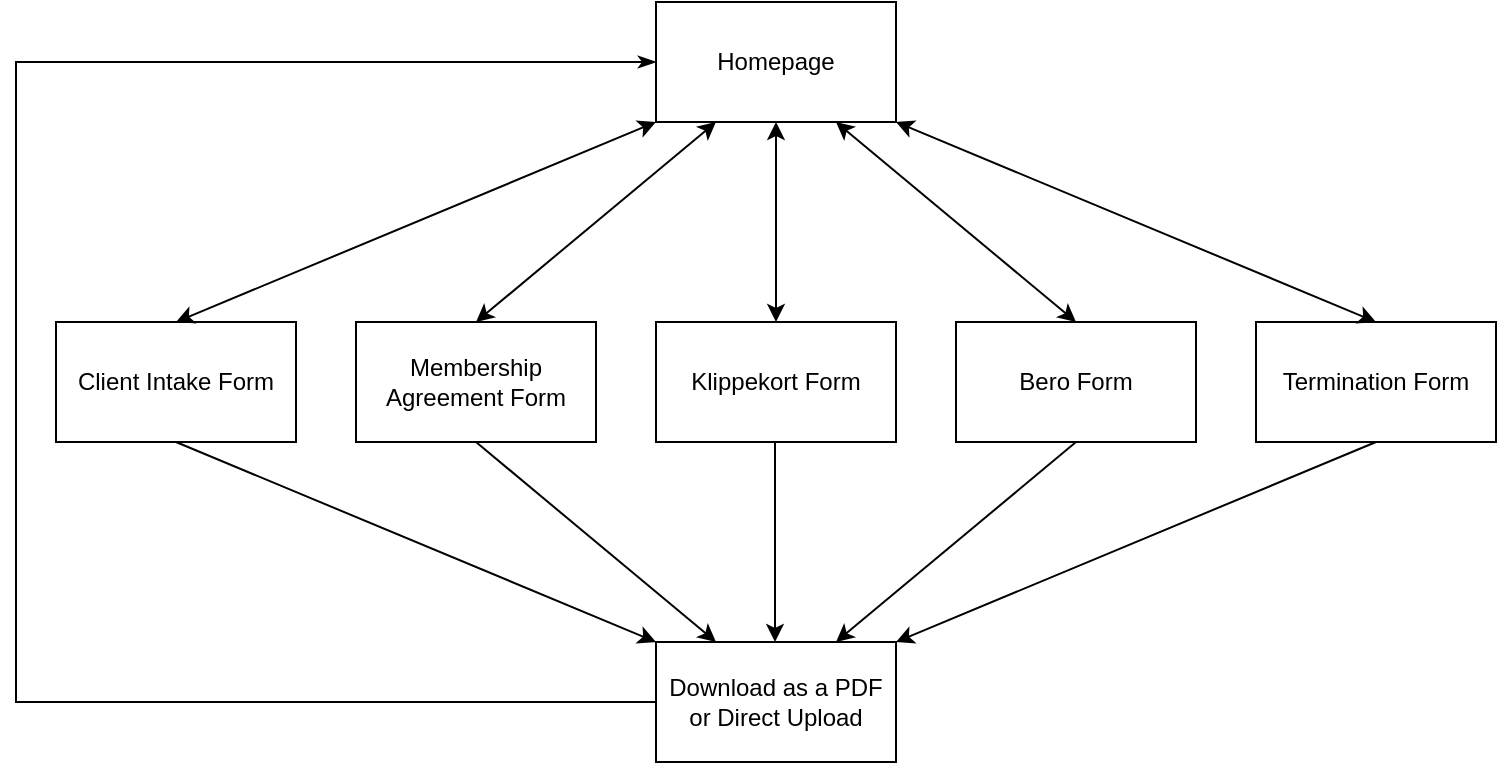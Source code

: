 <mxfile version="17.4.4" type="github" pages="6"><diagram id="uSFu0JJ4ZY2TCmxYjQ8j" name="Page-1"><mxGraphModel dx="1426" dy="825" grid="1" gridSize="10" guides="1" tooltips="1" connect="1" arrows="1" fold="1" page="1" pageScale="1" pageWidth="827" pageHeight="1169" math="0" shadow="0"><root><mxCell id="0"/><mxCell id="1" parent="0"/><mxCell id="lxhwx71XSmZ_rF9EVrr3-1" value="Homepage" style="rounded=0;whiteSpace=wrap;html=1;" parent="1" vertex="1"><mxGeometry x="370" y="70" width="120" height="60" as="geometry"/></mxCell><mxCell id="lxhwx71XSmZ_rF9EVrr3-2" value="Client Intake Form" style="rounded=0;whiteSpace=wrap;html=1;" parent="1" vertex="1"><mxGeometry x="70" y="230" width="120" height="60" as="geometry"/></mxCell><mxCell id="lxhwx71XSmZ_rF9EVrr3-3" value="Membership Agreement Form" style="rounded=0;whiteSpace=wrap;html=1;" parent="1" vertex="1"><mxGeometry x="220" y="230" width="120" height="60" as="geometry"/></mxCell><mxCell id="lxhwx71XSmZ_rF9EVrr3-4" value="&lt;span&gt;Klippekort Form&lt;/span&gt;" style="rounded=0;whiteSpace=wrap;html=1;" parent="1" vertex="1"><mxGeometry x="370" y="230" width="120" height="60" as="geometry"/></mxCell><mxCell id="lxhwx71XSmZ_rF9EVrr3-5" value="Bero Form" style="rounded=0;whiteSpace=wrap;html=1;" parent="1" vertex="1"><mxGeometry x="520" y="230" width="120" height="60" as="geometry"/></mxCell><mxCell id="lxhwx71XSmZ_rF9EVrr3-6" value="Termination Form" style="rounded=0;whiteSpace=wrap;html=1;" parent="1" vertex="1"><mxGeometry x="670" y="230" width="120" height="60" as="geometry"/></mxCell><mxCell id="lxhwx71XSmZ_rF9EVrr3-8" value="" style="endArrow=classic;startArrow=classic;html=1;rounded=0;entryX=0;entryY=1;entryDx=0;entryDy=0;" parent="1" target="lxhwx71XSmZ_rF9EVrr3-1" edge="1"><mxGeometry width="50" height="50" relative="1" as="geometry"><mxPoint x="130" y="230" as="sourcePoint"/><mxPoint x="180" y="180" as="targetPoint"/></mxGeometry></mxCell><mxCell id="lxhwx71XSmZ_rF9EVrr3-9" value="" style="endArrow=classic;startArrow=classic;html=1;rounded=0;entryX=0.25;entryY=1;entryDx=0;entryDy=0;exitX=0.5;exitY=0;exitDx=0;exitDy=0;" parent="1" source="lxhwx71XSmZ_rF9EVrr3-3" target="lxhwx71XSmZ_rF9EVrr3-1" edge="1"><mxGeometry width="50" height="50" relative="1" as="geometry"><mxPoint x="140" y="240" as="sourcePoint"/><mxPoint x="440" y="140" as="targetPoint"/></mxGeometry></mxCell><mxCell id="lxhwx71XSmZ_rF9EVrr3-10" value="" style="endArrow=classic;startArrow=classic;html=1;rounded=0;entryX=0.5;entryY=1;entryDx=0;entryDy=0;exitX=0.5;exitY=0;exitDx=0;exitDy=0;" parent="1" source="lxhwx71XSmZ_rF9EVrr3-4" target="lxhwx71XSmZ_rF9EVrr3-1" edge="1"><mxGeometry width="50" height="50" relative="1" as="geometry"><mxPoint x="290" y="240" as="sourcePoint"/><mxPoint x="440" y="140" as="targetPoint"/></mxGeometry></mxCell><mxCell id="lxhwx71XSmZ_rF9EVrr3-11" value="" style="endArrow=classic;startArrow=classic;html=1;rounded=0;entryX=0.75;entryY=1;entryDx=0;entryDy=0;exitX=0.5;exitY=0;exitDx=0;exitDy=0;" parent="1" source="lxhwx71XSmZ_rF9EVrr3-5" target="lxhwx71XSmZ_rF9EVrr3-1" edge="1"><mxGeometry width="50" height="50" relative="1" as="geometry"><mxPoint x="440" y="240" as="sourcePoint"/><mxPoint x="440" y="140" as="targetPoint"/></mxGeometry></mxCell><mxCell id="lxhwx71XSmZ_rF9EVrr3-12" value="" style="endArrow=classic;startArrow=classic;html=1;rounded=0;entryX=1;entryY=1;entryDx=0;entryDy=0;exitX=0.5;exitY=0;exitDx=0;exitDy=0;" parent="1" source="lxhwx71XSmZ_rF9EVrr3-6" target="lxhwx71XSmZ_rF9EVrr3-1" edge="1"><mxGeometry width="50" height="50" relative="1" as="geometry"><mxPoint x="590" y="240" as="sourcePoint"/><mxPoint x="470" y="140" as="targetPoint"/></mxGeometry></mxCell><mxCell id="lxhwx71XSmZ_rF9EVrr3-22" style="edgeStyle=orthogonalEdgeStyle;rounded=0;orthogonalLoop=1;jettySize=auto;html=1;exitX=0;exitY=0.5;exitDx=0;exitDy=0;entryX=0;entryY=0.5;entryDx=0;entryDy=0;startArrow=none;startFill=0;endArrow=classicThin;endFill=1;" parent="1" source="lxhwx71XSmZ_rF9EVrr3-13" target="lxhwx71XSmZ_rF9EVrr3-1" edge="1"><mxGeometry relative="1" as="geometry"><Array as="points"><mxPoint x="50" y="420"/><mxPoint x="50" y="100"/></Array></mxGeometry></mxCell><mxCell id="lxhwx71XSmZ_rF9EVrr3-13" value="Download as a PDF or Direct Upload" style="rounded=0;whiteSpace=wrap;html=1;" parent="1" vertex="1"><mxGeometry x="370" y="390" width="120" height="60" as="geometry"/></mxCell><mxCell id="lxhwx71XSmZ_rF9EVrr3-15" value="" style="endArrow=none;startArrow=classic;html=1;rounded=0;entryX=0.5;entryY=1;entryDx=0;entryDy=0;exitX=0.5;exitY=0;exitDx=0;exitDy=0;endFill=0;" parent="1" edge="1"><mxGeometry width="50" height="50" relative="1" as="geometry"><mxPoint x="429.5" y="390" as="sourcePoint"/><mxPoint x="429.5" y="290" as="targetPoint"/></mxGeometry></mxCell><mxCell id="lxhwx71XSmZ_rF9EVrr3-17" value="" style="endArrow=none;startArrow=classic;html=1;rounded=0;entryX=0.5;entryY=1;entryDx=0;entryDy=0;exitX=0.75;exitY=0;exitDx=0;exitDy=0;endFill=0;" parent="1" source="lxhwx71XSmZ_rF9EVrr3-13" target="lxhwx71XSmZ_rF9EVrr3-5" edge="1"><mxGeometry width="50" height="50" relative="1" as="geometry"><mxPoint x="579.5" y="400" as="sourcePoint"/><mxPoint x="579.5" y="300" as="targetPoint"/></mxGeometry></mxCell><mxCell id="lxhwx71XSmZ_rF9EVrr3-18" value="" style="endArrow=none;startArrow=classic;html=1;rounded=0;entryX=0.5;entryY=1;entryDx=0;entryDy=0;exitX=1;exitY=0;exitDx=0;exitDy=0;endFill=0;" parent="1" source="lxhwx71XSmZ_rF9EVrr3-13" target="lxhwx71XSmZ_rF9EVrr3-6" edge="1"><mxGeometry width="50" height="50" relative="1" as="geometry"><mxPoint x="470" y="400" as="sourcePoint"/><mxPoint x="590" y="300" as="targetPoint"/></mxGeometry></mxCell><mxCell id="lxhwx71XSmZ_rF9EVrr3-19" value="" style="endArrow=none;startArrow=classic;html=1;rounded=0;entryX=0.5;entryY=1;entryDx=0;entryDy=0;exitX=0.25;exitY=0;exitDx=0;exitDy=0;endFill=0;" parent="1" source="lxhwx71XSmZ_rF9EVrr3-13" target="lxhwx71XSmZ_rF9EVrr3-3" edge="1"><mxGeometry width="50" height="50" relative="1" as="geometry"><mxPoint x="150" y="420" as="sourcePoint"/><mxPoint x="270" y="320" as="targetPoint"/></mxGeometry></mxCell><mxCell id="lxhwx71XSmZ_rF9EVrr3-20" value="" style="endArrow=none;startArrow=classic;html=1;rounded=0;entryX=0.5;entryY=1;entryDx=0;entryDy=0;exitX=0;exitY=0;exitDx=0;exitDy=0;endFill=0;" parent="1" source="lxhwx71XSmZ_rF9EVrr3-13" target="lxhwx71XSmZ_rF9EVrr3-2" edge="1"><mxGeometry width="50" height="50" relative="1" as="geometry"><mxPoint x="410" y="400" as="sourcePoint"/><mxPoint x="290" y="300" as="targetPoint"/></mxGeometry></mxCell></root></mxGraphModel></diagram><diagram id="R6ssH-UjIAN0_bOJJrX0" name="Page-2"><mxGraphModel dx="788" dy="538" grid="1" gridSize="10" guides="1" tooltips="1" connect="1" arrows="1" fold="1" page="1" pageScale="1" pageWidth="827" pageHeight="1169" math="0" shadow="0"><root><mxCell id="2Yikkxw_SI1tg-d8ONiJ-0"/><mxCell id="2Yikkxw_SI1tg-d8ONiJ-1" parent="2Yikkxw_SI1tg-d8ONiJ-0"/><mxCell id="2Yikkxw_SI1tg-d8ONiJ-6" value="CI - form" style="swimlane;fontStyle=1;align=center;verticalAlign=top;childLayout=stackLayout;horizontal=1;startSize=26;horizontalStack=0;resizeParent=1;resizeParentMax=0;resizeLast=0;collapsible=1;marginBottom=0;" parent="2Yikkxw_SI1tg-d8ONiJ-1" vertex="1"><mxGeometry x="150" y="170" width="160" height="344" as="geometry"/></mxCell><mxCell id="2Yikkxw_SI1tg-d8ONiJ-7" value="Dato&#10;AssignedSA&#10;Name&#10;Phone&#10;Address&#10;Email&#10;Gender&#10;Weight&#10;Birthday&#10;ClientInfo&#10;FitnessRoutine&#10;Injuries&#10;RunningInfo&#10;Pace&#10;Goal&#10;DreamGoal&#10;Subgoal&#10;Inbody&#10;PrefferedTime&#10;Buddy" style="text;strokeColor=none;fillColor=none;align=left;verticalAlign=top;spacingLeft=4;spacingRight=4;overflow=hidden;rotatable=0;points=[[0,0.5],[1,0.5]];portConstraint=eastwest;" parent="2Yikkxw_SI1tg-d8ONiJ-6" vertex="1"><mxGeometry y="26" width="160" height="284" as="geometry"/></mxCell><mxCell id="2Yikkxw_SI1tg-d8ONiJ-8" value="" style="line;strokeWidth=1;fillColor=none;align=left;verticalAlign=middle;spacingTop=-1;spacingLeft=3;spacingRight=3;rotatable=0;labelPosition=right;points=[];portConstraint=eastwest;" parent="2Yikkxw_SI1tg-d8ONiJ-6" vertex="1"><mxGeometry y="310" width="160" height="8" as="geometry"/></mxCell><mxCell id="2Yikkxw_SI1tg-d8ONiJ-9" value="+ method(type): type" style="text;strokeColor=none;fillColor=none;align=left;verticalAlign=top;spacingLeft=4;spacingRight=4;overflow=hidden;rotatable=0;points=[[0,0.5],[1,0.5]];portConstraint=eastwest;" parent="2Yikkxw_SI1tg-d8ONiJ-6" vertex="1"><mxGeometry y="318" width="160" height="26" as="geometry"/></mxCell><mxCell id="bnStaR7dqECiVTHHe0qQ-0" value="MA-form" style="swimlane;fontStyle=1;align=center;verticalAlign=top;childLayout=stackLayout;horizontal=1;startSize=26;horizontalStack=0;resizeParent=1;resizeParentMax=0;resizeLast=0;collapsible=1;marginBottom=0;" parent="2Yikkxw_SI1tg-d8ONiJ-1" vertex="1"><mxGeometry x="414" y="120" width="160" height="184" as="geometry"/></mxCell><mxCell id="bnStaR7dqECiVTHHe0qQ-1" value="Dato&#10;Name&#10;Phone&#10;Address&#10;Email&#10;Membership&#10;Burn" style="text;strokeColor=none;fillColor=none;align=left;verticalAlign=top;spacingLeft=4;spacingRight=4;overflow=hidden;rotatable=0;points=[[0,0.5],[1,0.5]];portConstraint=eastwest;" parent="bnStaR7dqECiVTHHe0qQ-0" vertex="1"><mxGeometry y="26" width="160" height="124" as="geometry"/></mxCell><mxCell id="bnStaR7dqECiVTHHe0qQ-2" value="" style="line;strokeWidth=1;fillColor=none;align=left;verticalAlign=middle;spacingTop=-1;spacingLeft=3;spacingRight=3;rotatable=0;labelPosition=right;points=[];portConstraint=eastwest;" parent="bnStaR7dqECiVTHHe0qQ-0" vertex="1"><mxGeometry y="150" width="160" height="8" as="geometry"/></mxCell><mxCell id="bnStaR7dqECiVTHHe0qQ-3" value="+ method(type): type" style="text;strokeColor=none;fillColor=none;align=left;verticalAlign=top;spacingLeft=4;spacingRight=4;overflow=hidden;rotatable=0;points=[[0,0.5],[1,0.5]];portConstraint=eastwest;" parent="bnStaR7dqECiVTHHe0qQ-0" vertex="1"><mxGeometry y="158" width="160" height="26" as="geometry"/></mxCell><mxCell id="bnStaR7dqECiVTHHe0qQ-4" value="Pack-Form" style="swimlane;fontStyle=1;align=center;verticalAlign=top;childLayout=stackLayout;horizontal=1;startSize=26;horizontalStack=0;resizeParent=1;resizeParentMax=0;resizeLast=0;collapsible=1;marginBottom=0;" parent="2Yikkxw_SI1tg-d8ONiJ-1" vertex="1"><mxGeometry x="414" y="420" width="160" height="184" as="geometry"/></mxCell><mxCell id="bnStaR7dqECiVTHHe0qQ-5" value="Dato&#10;Name&#10;Phone&#10;Address&#10;Email&#10;Pack&#10;Burn" style="text;strokeColor=none;fillColor=none;align=left;verticalAlign=top;spacingLeft=4;spacingRight=4;overflow=hidden;rotatable=0;points=[[0,0.5],[1,0.5]];portConstraint=eastwest;" parent="bnStaR7dqECiVTHHe0qQ-4" vertex="1"><mxGeometry y="26" width="160" height="124" as="geometry"/></mxCell><mxCell id="bnStaR7dqECiVTHHe0qQ-6" value="" style="line;strokeWidth=1;fillColor=none;align=left;verticalAlign=middle;spacingTop=-1;spacingLeft=3;spacingRight=3;rotatable=0;labelPosition=right;points=[];portConstraint=eastwest;" parent="bnStaR7dqECiVTHHe0qQ-4" vertex="1"><mxGeometry y="150" width="160" height="8" as="geometry"/></mxCell><mxCell id="bnStaR7dqECiVTHHe0qQ-7" value="+ method(type): type" style="text;strokeColor=none;fillColor=none;align=left;verticalAlign=top;spacingLeft=4;spacingRight=4;overflow=hidden;rotatable=0;points=[[0,0.5],[1,0.5]];portConstraint=eastwest;" parent="bnStaR7dqECiVTHHe0qQ-4" vertex="1"><mxGeometry y="158" width="160" height="26" as="geometry"/></mxCell><mxCell id="bnStaR7dqECiVTHHe0qQ-8" style="edgeStyle=orthogonalEdgeStyle;rounded=0;orthogonalLoop=1;jettySize=auto;html=1;exitX=1;exitY=0.5;exitDx=0;exitDy=0;" parent="2Yikkxw_SI1tg-d8ONiJ-1" source="2Yikkxw_SI1tg-d8ONiJ-7" target="bnStaR7dqECiVTHHe0qQ-1" edge="1"><mxGeometry relative="1" as="geometry"/></mxCell><mxCell id="bnStaR7dqECiVTHHe0qQ-9" style="edgeStyle=orthogonalEdgeStyle;rounded=0;orthogonalLoop=1;jettySize=auto;html=1;exitX=1;exitY=0.5;exitDx=0;exitDy=0;" parent="2Yikkxw_SI1tg-d8ONiJ-1" source="2Yikkxw_SI1tg-d8ONiJ-7" target="bnStaR7dqECiVTHHe0qQ-5" edge="1"><mxGeometry relative="1" as="geometry"/></mxCell></root></mxGraphModel></diagram><diagram id="84Lm6219jZ0gFI8VY39U" name="Page-3"><mxGraphModel dx="946" dy="645" grid="1" gridSize="10" guides="1" tooltips="1" connect="1" arrows="1" fold="1" page="1" pageScale="1" pageWidth="827" pageHeight="1169" math="0" shadow="0"><root><mxCell id="CmRB2Nj8ENXY5eWubewV-0"/><mxCell id="CmRB2Nj8ENXY5eWubewV-1" parent="CmRB2Nj8ENXY5eWubewV-0"/><mxCell id="CmRB2Nj8ENXY5eWubewV-7" value="Client" style="swimlane;fontStyle=1;align=center;verticalAlign=top;childLayout=stackLayout;horizontal=1;startSize=26;horizontalStack=0;resizeParent=1;resizeParentMax=0;resizeLast=0;collapsible=1;marginBottom=0;" parent="CmRB2Nj8ENXY5eWubewV-1" vertex="1"><mxGeometry x="330" y="240" width="160" height="194" as="geometry"/></mxCell><mxCell id="CmRB2Nj8ENXY5eWubewV-8" value="Name&#10;" style="text;strokeColor=none;fillColor=none;align=left;verticalAlign=top;spacingLeft=4;spacingRight=4;overflow=hidden;rotatable=0;points=[[0,0.5],[1,0.5]];portConstraint=eastwest;" parent="CmRB2Nj8ENXY5eWubewV-7" vertex="1"><mxGeometry y="26" width="160" height="134" as="geometry"/></mxCell><mxCell id="CmRB2Nj8ENXY5eWubewV-9" value="" style="line;strokeWidth=1;fillColor=none;align=left;verticalAlign=middle;spacingTop=-1;spacingLeft=3;spacingRight=3;rotatable=0;labelPosition=right;points=[];portConstraint=eastwest;" parent="CmRB2Nj8ENXY5eWubewV-7" vertex="1"><mxGeometry y="160" width="160" height="8" as="geometry"/></mxCell><mxCell id="CmRB2Nj8ENXY5eWubewV-10" value="+ method(type): type" style="text;strokeColor=none;fillColor=none;align=left;verticalAlign=top;spacingLeft=4;spacingRight=4;overflow=hidden;rotatable=0;points=[[0,0.5],[1,0.5]];portConstraint=eastwest;" parent="CmRB2Nj8ENXY5eWubewV-7" vertex="1"><mxGeometry y="168" width="160" height="26" as="geometry"/></mxCell></root></mxGraphModel></diagram><diagram id="uQmSoDQp4HPBoygCyXvK" name="Page-4"><mxGraphModel dx="1113" dy="759" grid="1" gridSize="10" guides="1" tooltips="1" connect="1" arrows="1" fold="1" page="1" pageScale="1" pageWidth="1169" pageHeight="827" math="0" shadow="0"><root><mxCell id="Ii2zYcxkfGKAFy7kh65Y-0"/><mxCell id="Ii2zYcxkfGKAFy7kh65Y-1" parent="Ii2zYcxkfGKAFy7kh65Y-0"/><mxCell id="9ate3X9GrCsoDI7mnke2-5" value="" style="rounded=0;whiteSpace=wrap;html=1;fontSize=13;strokeColor=#000000;" vertex="1" parent="Ii2zYcxkfGKAFy7kh65Y-1"><mxGeometry x="110" y="290" width="1150" height="790" as="geometry"/></mxCell><mxCell id="9ate3X9GrCsoDI7mnke2-15" value="" style="rounded=0;whiteSpace=wrap;html=1;fontSize=17;strokeColor=#E6E6E6;" vertex="1" parent="Ii2zYcxkfGKAFy7kh65Y-1"><mxGeometry x="870" y="290" width="140" height="790" as="geometry"/></mxCell><mxCell id="9ate3X9GrCsoDI7mnke2-14" value="" style="rounded=0;whiteSpace=wrap;html=1;fontSize=17;strokeColor=#E6E6E6;" vertex="1" parent="Ii2zYcxkfGKAFy7kh65Y-1"><mxGeometry x="730" y="290" width="140" height="790" as="geometry"/></mxCell><mxCell id="9ate3X9GrCsoDI7mnke2-13" value="" style="rounded=0;whiteSpace=wrap;html=1;fontSize=17;strokeColor=#E6E6E6;" vertex="1" parent="Ii2zYcxkfGKAFy7kh65Y-1"><mxGeometry x="580" y="290" width="150" height="790" as="geometry"/></mxCell><mxCell id="9ate3X9GrCsoDI7mnke2-12" value="" style="rounded=0;whiteSpace=wrap;html=1;fontSize=17;strokeColor=#E6E6E6;" vertex="1" parent="Ii2zYcxkfGKAFy7kh65Y-1"><mxGeometry x="430" y="270" width="150" height="810" as="geometry"/></mxCell><mxCell id="9ate3X9GrCsoDI7mnke2-11" value="" style="rounded=0;whiteSpace=wrap;html=1;fontSize=17;strokeColor=#E6E6E6;" vertex="1" parent="Ii2zYcxkfGKAFy7kh65Y-1"><mxGeometry x="290" y="290" width="140" height="790" as="geometry"/></mxCell><mxCell id="9ate3X9GrCsoDI7mnke2-10" value="" style="rounded=0;whiteSpace=wrap;html=1;fontSize=17;strokeColor=#E6E6E6;" vertex="1" parent="Ii2zYcxkfGKAFy7kh65Y-1"><mxGeometry x="110" y="290" width="180" height="790" as="geometry"/></mxCell><mxCell id="nup6m8H-McBScrhzI9xG-9" style="edgeStyle=orthogonalEdgeStyle;rounded=0;orthogonalLoop=1;jettySize=auto;html=1;exitX=1;exitY=0.5;exitDx=0;exitDy=0;endArrow=none;endFill=0;" parent="Ii2zYcxkfGKAFy7kh65Y-1" source="nup6m8H-McBScrhzI9xG-0" target="nup6m8H-McBScrhzI9xG-4" edge="1"><mxGeometry relative="1" as="geometry"/></mxCell><mxCell id="nup6m8H-McBScrhzI9xG-0" value="New Booking of Intro" style="text;strokeColor=none;fillColor=none;align=left;verticalAlign=middle;spacingLeft=4;spacingRight=4;overflow=hidden;points=[[0,0.5],[1,0.5]];portConstraint=eastwest;rotatable=0;" parent="Ii2zYcxkfGKAFy7kh65Y-1" vertex="1"><mxGeometry x="150" y="414" width="120" height="36" as="geometry"/></mxCell><mxCell id="nup6m8H-McBScrhzI9xG-11" style="edgeStyle=orthogonalEdgeStyle;rounded=0;orthogonalLoop=1;jettySize=auto;html=1;exitX=1;exitY=0.5;exitDx=0;exitDy=0;endArrow=none;endFill=0;" parent="Ii2zYcxkfGKAFy7kh65Y-1" source="nup6m8H-McBScrhzI9xG-1" target="nup6m8H-McBScrhzI9xG-2" edge="1"><mxGeometry relative="1" as="geometry"/></mxCell><mxCell id="nup6m8H-McBScrhzI9xG-1" value="Prepare a CI/MA Form" style="text;strokeColor=none;fillColor=none;align=left;verticalAlign=middle;spacingLeft=4;spacingRight=4;overflow=hidden;points=[[0,0.5],[1,0.5]];portConstraint=eastwest;rotatable=0;" parent="Ii2zYcxkfGKAFy7kh65Y-1" vertex="1"><mxGeometry x="440" y="414" width="130" height="36" as="geometry"/></mxCell><mxCell id="nup6m8H-McBScrhzI9xG-12" style="edgeStyle=orthogonalEdgeStyle;rounded=0;orthogonalLoop=1;jettySize=auto;html=1;exitX=1;exitY=0.5;exitDx=0;exitDy=0;endArrow=none;endFill=0;" parent="Ii2zYcxkfGKAFy7kh65Y-1" source="nup6m8H-McBScrhzI9xG-2" target="nup6m8H-McBScrhzI9xG-3" edge="1"><mxGeometry relative="1" as="geometry"/></mxCell><mxCell id="nup6m8H-McBScrhzI9xG-2" value="Fill out the CI/MA form" style="text;strokeColor=none;fillColor=none;align=left;verticalAlign=middle;spacingLeft=4;spacingRight=4;overflow=hidden;points=[[0,0.5],[1,0.5]];portConstraint=eastwest;rotatable=0;" parent="Ii2zYcxkfGKAFy7kh65Y-1" vertex="1"><mxGeometry x="590" y="414" width="130" height="36" as="geometry"/></mxCell><mxCell id="nup6m8H-McBScrhzI9xG-13" style="edgeStyle=orthogonalEdgeStyle;rounded=0;orthogonalLoop=1;jettySize=auto;html=1;exitX=1;exitY=0.5;exitDx=0;exitDy=0;endArrow=none;endFill=0;" parent="Ii2zYcxkfGKAFy7kh65Y-1" source="nup6m8H-McBScrhzI9xG-3" target="nup6m8H-McBScrhzI9xG-6" edge="1"><mxGeometry relative="1" as="geometry"/></mxCell><mxCell id="nup6m8H-McBScrhzI9xG-3" value="Scan the CI/MA form" style="text;strokeColor=none;fillColor=none;align=left;verticalAlign=middle;spacingLeft=4;spacingRight=4;overflow=hidden;points=[[0,0.5],[1,0.5]];portConstraint=eastwest;rotatable=0;" parent="Ii2zYcxkfGKAFy7kh65Y-1" vertex="1"><mxGeometry x="740" y="414" width="120" height="36" as="geometry"/></mxCell><mxCell id="nup6m8H-McBScrhzI9xG-10" style="edgeStyle=orthogonalEdgeStyle;rounded=0;orthogonalLoop=1;jettySize=auto;html=1;exitX=1;exitY=0.5;exitDx=0;exitDy=0;endArrow=none;endFill=0;" parent="Ii2zYcxkfGKAFy7kh65Y-1" source="nup6m8H-McBScrhzI9xG-4" target="nup6m8H-McBScrhzI9xG-1" edge="1"><mxGeometry relative="1" as="geometry"/></mxCell><mxCell id="nup6m8H-McBScrhzI9xG-4" value="Find Intro in MBO" style="text;strokeColor=none;fillColor=none;align=left;verticalAlign=middle;spacingLeft=4;spacingRight=4;overflow=hidden;points=[[0,0.5],[1,0.5]];portConstraint=eastwest;rotatable=0;" parent="Ii2zYcxkfGKAFy7kh65Y-1" vertex="1"><mxGeometry x="310" y="414" width="110" height="36" as="geometry"/></mxCell><mxCell id="nup6m8H-McBScrhzI9xG-14" style="edgeStyle=orthogonalEdgeStyle;rounded=0;orthogonalLoop=1;jettySize=auto;html=1;exitX=1;exitY=0.5;exitDx=0;exitDy=0;endArrow=none;endFill=0;" parent="Ii2zYcxkfGKAFy7kh65Y-1" source="nup6m8H-McBScrhzI9xG-6" target="nup6m8H-McBScrhzI9xG-7" edge="1"><mxGeometry relative="1" as="geometry"/></mxCell><mxCell id="nup6m8H-McBScrhzI9xG-6" value="Download the CI/MA" style="text;strokeColor=none;fillColor=none;align=left;verticalAlign=middle;spacingLeft=4;spacingRight=4;overflow=hidden;points=[[0,0.5],[1,0.5]];portConstraint=eastwest;rotatable=0;" parent="Ii2zYcxkfGKAFy7kh65Y-1" vertex="1"><mxGeometry x="880" y="414" width="120" height="36" as="geometry"/></mxCell><mxCell id="nup6m8H-McBScrhzI9xG-7" value="Upload to clients profile" style="text;strokeColor=none;fillColor=none;align=left;verticalAlign=middle;spacingLeft=4;spacingRight=4;overflow=hidden;points=[[0,0.5],[1,0.5]];portConstraint=eastwest;rotatable=0;" parent="Ii2zYcxkfGKAFy7kh65Y-1" vertex="1"><mxGeometry x="1020" y="414" width="140" height="36" as="geometry"/></mxCell><mxCell id="nup6m8H-McBScrhzI9xG-16" value="" style="curved=1;endArrow=none;html=1;rounded=0;endFill=0;strokeWidth=2;" parent="Ii2zYcxkfGKAFy7kh65Y-1" edge="1"><mxGeometry width="50" height="50" relative="1" as="geometry"><mxPoint x="180" y="400" as="sourcePoint"/><mxPoint x="1150" y="390" as="targetPoint"/><Array as="points"><mxPoint x="240" y="330"/><mxPoint x="390" y="420"/><mxPoint x="530" y="516"/><mxPoint x="650" y="356"/><mxPoint x="800" y="516"/><mxPoint x="960" y="550"/></Array></mxGeometry></mxCell><mxCell id="nup6m8H-McBScrhzI9xG-18" value="It's not always that the forms are printet and the clipboards are ready for use" style="whiteSpace=wrap;html=1;shape=mxgraph.basic.roundRectCallout;dx=77;dy=16;size=9.18;boundedLbl=1;rotation=0;flipH=1;flipV=1;fillColor=#f8cecc;strokeColor=#b85450;" parent="Ii2zYcxkfGKAFy7kh65Y-1" vertex="1"><mxGeometry x="440" y="490" width="130" height="100" as="geometry"/></mxCell><mxCell id="nup6m8H-McBScrhzI9xG-19" value="Standart form, easy to fill out" style="whiteSpace=wrap;html=1;shape=mxgraph.basic.roundRectCallout;dx=61.5;dy=13;size=9.18;boundedLbl=1;rotation=0;flipH=1;flipV=0;fillColor=#f8cecc;strokeColor=#b85450;" parent="Ii2zYcxkfGKAFy7kh65Y-1" vertex="1"><mxGeometry x="602.5" y="310" width="105" height="80" as="geometry"/></mxCell><mxCell id="nup6m8H-McBScrhzI9xG-21" value="I tend to forget to Scan if it is a busy day, and sometimes even miss the form" style="whiteSpace=wrap;html=1;shape=mxgraph.basic.roundRectCallout;dx=68;dy=18;size=9.18;boundedLbl=1;rotation=0;flipH=1;flipV=1;fillColor=#f8cecc;strokeColor=#b85450;" parent="Ii2zYcxkfGKAFy7kh65Y-1" vertex="1"><mxGeometry x="735" y="510" width="130" height="100" as="geometry"/></mxCell><mxCell id="nup6m8H-McBScrhzI9xG-22" value="Our Email can be confusing sometimes due to the high flux of messages" style="whiteSpace=wrap;html=1;shape=mxgraph.basic.roundRectCallout;dx=67;dy=16;size=9.18;boundedLbl=1;rotation=0;flipH=0;flipV=1;fillColor=#f8cecc;strokeColor=#b85450;" parent="Ii2zYcxkfGKAFy7kh65Y-1" vertex="1"><mxGeometry x="875" y="530" width="130" height="90" as="geometry"/></mxCell><mxCell id="nup6m8H-McBScrhzI9xG-24" value="I'm glad that I gave the intro a good service and possibly sold them a membership" style="whiteSpace=wrap;html=1;shape=mxgraph.basic.roundRectCallout;dx=57;dy=21;size=9.18;boundedLbl=1;rotation=0;flipH=1;flipV=0;fillColor=#f8cecc;strokeColor=#b85450;" parent="Ii2zYcxkfGKAFy7kh65Y-1" vertex="1"><mxGeometry x="1020" y="310" width="130" height="94" as="geometry"/></mxCell><mxCell id="nup6m8H-McBScrhzI9xG-25" value="I end up spending way to much time doing this instead of studying the form while the client is training, so I'm able to sell the client the right membership" style="whiteSpace=wrap;html=1;shape=mxgraph.basic.roundRectCallout;dx=27.59;dy=20;size=9.18;boundedLbl=1;rotation=0;flipH=0;flipV=1;fillColor=#f8cecc;strokeColor=#b85450;" parent="Ii2zYcxkfGKAFy7kh65Y-1" vertex="1"><mxGeometry x="1070" y="450" width="130" height="140" as="geometry"/></mxCell><mxCell id="9ate3X9GrCsoDI7mnke2-6" value="" style="rounded=0;whiteSpace=wrap;html=1;fontSize=13;fillColor=#f5f5f5;fontColor=#333333;strokeColor=#666666;" vertex="1" parent="Ii2zYcxkfGKAFy7kh65Y-1"><mxGeometry x="110" y="160" width="1150" height="130" as="geometry"/></mxCell><mxCell id="9ate3X9GrCsoDI7mnke2-7" value="" style="rounded=0;whiteSpace=wrap;html=1;fontSize=13;fillColor=#f5f5f5;fontColor=#333333;strokeColor=#666666;" vertex="1" parent="Ii2zYcxkfGKAFy7kh65Y-1"><mxGeometry x="110" y="200" width="1150" height="90" as="geometry"/></mxCell><mxCell id="9ate3X9GrCsoDI7mnke2-8" value="" style="rounded=0;whiteSpace=wrap;html=1;fontSize=13;fillColor=#f5f5f5;fontColor=#333333;strokeColor=#666666;" vertex="1" parent="Ii2zYcxkfGKAFy7kh65Y-1"><mxGeometry x="110" y="200" width="575" height="90" as="geometry"/></mxCell><mxCell id="9ate3X9GrCsoDI7mnke2-9" value="User Journey" style="text;html=1;strokeColor=none;fillColor=none;align=left;verticalAlign=middle;whiteSpace=wrap;rounded=0;fontSize=17;fontStyle=1" vertex="1" parent="Ii2zYcxkfGKAFy7kh65Y-1"><mxGeometry x="130" y="160" width="190" height="40" as="geometry"/></mxCell><mxCell id="9ate3X9GrCsoDI7mnke2-2" value="&lt;font&gt;&lt;font style=&quot;font-size: 17px&quot;&gt;Name:&lt;/font&gt;&lt;font style=&quot;font-size: 15px&quot;&gt;&amp;nbsp;&lt;/font&gt;&lt;span style=&quot;font-size: 17px&quot;&gt;&lt;b&gt;Louise&amp;nbsp;&lt;/b&gt;&lt;br&gt;&lt;/span&gt;&lt;span style=&quot;font-size: 17px&quot;&gt;Role:&amp;nbsp;&lt;/span&gt;&lt;b style=&quot;font-size: 17px&quot;&gt;Sales Associate&lt;/b&gt;&lt;/font&gt;" style="text;html=1;strokeColor=none;fillColor=none;align=left;verticalAlign=middle;whiteSpace=wrap;rounded=0;" vertex="1" parent="Ii2zYcxkfGKAFy7kh65Y-1"><mxGeometry x="130" y="220" width="210" height="40" as="geometry"/></mxCell><mxCell id="9ate3X9GrCsoDI7mnke2-3" value="&lt;div style=&quot;text-align: left&quot;&gt;&lt;span style=&quot;font-size: 13px&quot;&gt;Louise er en 22 år gammel studenrende som er &amp;nbsp;bosat i København&lt;/span&gt;&lt;/div&gt;&lt;font style=&quot;font-size: 13px&quot;&gt;&lt;div style=&quot;text-align: left&quot;&gt;Går op I fitness og sundhed.&amp;nbsp;&lt;/div&gt;&lt;div style=&quot;text-align: left&quot;&gt;Vægter social samvær højt.&lt;/div&gt;&lt;/font&gt;" style="text;html=1;strokeColor=none;fillColor=none;align=center;verticalAlign=middle;whiteSpace=wrap;rounded=0;fontSize=17;" vertex="1" parent="Ii2zYcxkfGKAFy7kh65Y-1"><mxGeometry x="700" y="210" width="420" height="70" as="geometry"/></mxCell><mxCell id="9ate3X9GrCsoDI7mnke2-17" value="Easy to find, good search engine" style="whiteSpace=wrap;html=1;shape=mxgraph.basic.roundRectCallout;dx=40;dy=20;size=9.18;boundedLbl=1;rotation=0;flipH=0;flipV=0;fillColor=#f8cecc;strokeColor=#b85450;" vertex="1" parent="Ii2zYcxkfGKAFy7kh65Y-1"><mxGeometry x="310" y="300" width="105" height="80" as="geometry"/></mxCell><mxCell id="9ate3X9GrCsoDI7mnke2-19" value="Frontstage" style="text;html=1;strokeColor=none;fillColor=none;align=center;verticalAlign=middle;whiteSpace=wrap;rounded=0;fontSize=17;rotation=-90;" vertex="1" parent="Ii2zYcxkfGKAFy7kh65Y-1"><mxGeometry x="80" y="720" width="100" height="30" as="geometry"/></mxCell><mxCell id="9ate3X9GrCsoDI7mnke2-21" value="" style="endArrow=none;html=1;rounded=0;fontSize=17;strokeColor=#E6E6E6;" edge="1" parent="Ii2zYcxkfGKAFy7kh65Y-1"><mxGeometry width="50" height="50" relative="1" as="geometry"><mxPoint x="190" y="640" as="sourcePoint"/><mxPoint x="1230" y="640" as="targetPoint"/></mxGeometry></mxCell><mxCell id="9ate3X9GrCsoDI7mnke2-22" value="Backstage" style="text;html=1;strokeColor=none;fillColor=none;align=center;verticalAlign=middle;whiteSpace=wrap;rounded=0;fontSize=17;rotation=-90;" vertex="1" parent="Ii2zYcxkfGKAFy7kh65Y-1"><mxGeometry x="80" y="940" width="100" height="30" as="geometry"/></mxCell><mxCell id="9ate3X9GrCsoDI7mnke2-23" value="&lt;font style=&quot;font-size: 12px;&quot;&gt;Print&lt;/font&gt;" style="rounded=0;whiteSpace=wrap;html=1;fontSize=12;strokeColor=#6c8ebf;fillColor=#dae8fc;" vertex="1" parent="Ii2zYcxkfGKAFy7kh65Y-1"><mxGeometry x="150" y="700" width="70" height="35" as="geometry"/></mxCell><mxCell id="9ate3X9GrCsoDI7mnke2-24" value="&lt;font style=&quot;font-size: 12px;&quot;&gt;Scan&lt;/font&gt;" style="rounded=0;whiteSpace=wrap;html=1;fontSize=12;strokeColor=#6c8ebf;fillColor=#dae8fc;" vertex="1" parent="Ii2zYcxkfGKAFy7kh65Y-1"><mxGeometry x="150" y="740" width="70" height="35" as="geometry"/></mxCell><mxCell id="9ate3X9GrCsoDI7mnke2-25" value="&lt;font style=&quot;font-size: 12px;&quot;&gt;People&lt;/font&gt;" style="rounded=0;whiteSpace=wrap;html=1;fontSize=12;strokeColor=#6C8EBF;fillColor=#dae8fc;" vertex="1" parent="Ii2zYcxkfGKAFy7kh65Y-1"><mxGeometry x="150" y="660" width="70" height="35" as="geometry"/></mxCell><mxCell id="9ate3X9GrCsoDI7mnke2-26" value="&lt;span style=&quot;font-size: 12px;&quot;&gt;Web&lt;/span&gt;" style="rounded=0;whiteSpace=wrap;html=1;fontSize=12;strokeColor=#6c8ebf;fillColor=#dae8fc;" vertex="1" parent="Ii2zYcxkfGKAFy7kh65Y-1"><mxGeometry x="150" y="780" width="70" height="35" as="geometry"/></mxCell><mxCell id="9ate3X9GrCsoDI7mnke2-27" value="&lt;span style=&quot;font-size: 12px;&quot;&gt;Computer&lt;/span&gt;" style="rounded=0;whiteSpace=wrap;html=1;fontSize=12;strokeColor=#6c8ebf;fillColor=#dae8fc;" vertex="1" parent="Ii2zYcxkfGKAFy7kh65Y-1"><mxGeometry x="150" y="870" width="70" height="35" as="geometry"/></mxCell><mxCell id="9ate3X9GrCsoDI7mnke2-28" value="&lt;span style=&quot;font-size: 12px&quot;&gt;System&lt;/span&gt;" style="rounded=0;whiteSpace=wrap;html=1;fontSize=12;strokeColor=#6c8ebf;fillColor=#dae8fc;" vertex="1" parent="Ii2zYcxkfGKAFy7kh65Y-1"><mxGeometry x="150" y="910" width="70" height="35" as="geometry"/></mxCell><mxCell id="9ate3X9GrCsoDI7mnke2-29" value="Line of interaction" style="text;html=1;strokeColor=none;fillColor=none;align=center;verticalAlign=middle;whiteSpace=wrap;rounded=0;fontSize=9;fontColor=#E6E6E6;" vertex="1" parent="Ii2zYcxkfGKAFy7kh65Y-1"><mxGeometry x="110" y="628" width="80" height="20" as="geometry"/></mxCell><mxCell id="9ate3X9GrCsoDI7mnke2-31" value="" style="endArrow=classic;html=1;rounded=0;fontSize=9;fontColor=#E6E6E6;strokeColor=#6C8EBF;exitX=1;exitY=0.5;exitDx=0;exitDy=0;" edge="1" parent="Ii2zYcxkfGKAFy7kh65Y-1" source="9ate3X9GrCsoDI7mnke2-25" target="9ate3X9GrCsoDI7mnke2-32"><mxGeometry width="50" height="50" relative="1" as="geometry"><mxPoint x="440" y="770" as="sourcePoint"/><mxPoint x="240" y="680" as="targetPoint"/></mxGeometry></mxCell><mxCell id="9ate3X9GrCsoDI7mnke2-32" value="&lt;font color=&quot;#000000&quot;&gt;Face to Face&lt;/font&gt;" style="rounded=1;whiteSpace=wrap;html=1;fontSize=9;strokeColor=#d6b656;fillColor=#fff2cc;" vertex="1" parent="Ii2zYcxkfGKAFy7kh65Y-1"><mxGeometry x="605" y="660" width="100" height="35" as="geometry"/></mxCell><mxCell id="9ate3X9GrCsoDI7mnke2-34" value="" style="endArrow=classic;html=1;rounded=0;fontSize=9;fontColor=#E6E6E6;strokeColor=#6C8EBF;exitX=1;exitY=0.5;exitDx=0;exitDy=0;" edge="1" parent="Ii2zYcxkfGKAFy7kh65Y-1"><mxGeometry width="50" height="50" relative="1" as="geometry"><mxPoint x="707.5" y="677.16" as="sourcePoint"/><mxPoint x="1217" y="677.16" as="targetPoint"/></mxGeometry></mxCell><mxCell id="9ate3X9GrCsoDI7mnke2-35" value="Website/ Email" style="rounded=1;whiteSpace=wrap;html=1;fontSize=9;strokeColor=#d6b656;fillColor=#fff2cc;" vertex="1" parent="Ii2zYcxkfGKAFy7kh65Y-1"><mxGeometry x="890" y="780" width="100" height="35" as="geometry"/></mxCell><mxCell id="9ate3X9GrCsoDI7mnke2-36" value="&lt;font color=&quot;#000000&quot;&gt;Template&lt;/font&gt;" style="rounded=1;whiteSpace=wrap;html=1;fontSize=9;strokeColor=#d6b656;fillColor=#fff2cc;" vertex="1" parent="Ii2zYcxkfGKAFy7kh65Y-1"><mxGeometry x="455" y="700" width="100" height="35" as="geometry"/></mxCell><mxCell id="9ate3X9GrCsoDI7mnke2-38" value="&lt;font color=&quot;#516a8f&quot;&gt;Customer created automatically&lt;/font&gt;" style="text;html=1;strokeColor=none;fillColor=none;align=center;verticalAlign=middle;whiteSpace=wrap;rounded=0;fontSize=9;fontColor=#000000;" vertex="1" parent="Ii2zYcxkfGKAFy7kh65Y-1"><mxGeometry x="455" y="910" width="60" height="30" as="geometry"/></mxCell><mxCell id="9ate3X9GrCsoDI7mnke2-39" value="" style="endArrow=classic;html=1;rounded=0;fontSize=9;fontColor=#E6E6E6;strokeColor=#6C8EBF;exitX=1;exitY=0.5;exitDx=0;exitDy=0;" edge="1" parent="Ii2zYcxkfGKAFy7kh65Y-1" target="9ate3X9GrCsoDI7mnke2-41"><mxGeometry width="50" height="50" relative="1" as="geometry"><mxPoint x="220" y="927.16" as="sourcePoint"/><mxPoint x="260" y="927" as="targetPoint"/></mxGeometry></mxCell><mxCell id="9ate3X9GrCsoDI7mnke2-40" value="&lt;span style=&quot;font-size: 12px;&quot;&gt;System&lt;/span&gt;" style="rounded=0;whiteSpace=wrap;html=1;fontSize=12;strokeColor=#6c8ebf;fillColor=#dae8fc;" vertex="1" parent="Ii2zYcxkfGKAFy7kh65Y-1"><mxGeometry x="150" y="950" width="70" height="35" as="geometry"/></mxCell><mxCell id="9ate3X9GrCsoDI7mnke2-41" value="&lt;font color=&quot;#000000&quot;&gt;Database&lt;/font&gt;" style="rounded=1;whiteSpace=wrap;html=1;fontSize=9;strokeColor=#d6b656;fillColor=#fff2cc;" vertex="1" parent="Ii2zYcxkfGKAFy7kh65Y-1"><mxGeometry x="315" y="910" width="90" height="35" as="geometry"/></mxCell></root></mxGraphModel></diagram><diagram id="ujEh3QET9LW_r8nTibAw" name="Page-5"><mxGraphModel dx="946" dy="645" grid="1" gridSize="10" guides="1" tooltips="1" connect="1" arrows="1" fold="1" page="1" pageScale="1" pageWidth="1169" pageHeight="827" math="0" shadow="0"><root><mxCell id="0"/><mxCell id="1" parent="0"/></root></mxGraphModel></diagram><diagram id="UZTS5o64GZru2GemvIfE" name="Arkitektur"><mxGraphModel dx="946" dy="645" grid="1" gridSize="10" guides="1" tooltips="1" connect="1" arrows="1" fold="1" page="1" pageScale="1" pageWidth="1169" pageHeight="827" math="0" shadow="0"><root><mxCell id="0"/><mxCell id="1" parent="0"/><mxCell id="8DC1pH1MOipWMdE9Gyvh-4" value="" style="image;html=1;image=img/lib/clip_art/computers/Database_128x128.png;fontSize=9;fontColor=#516A8F;strokeColor=#6C8EBF;" vertex="1" parent="1"><mxGeometry x="790" y="140" width="110" height="120" as="geometry"/></mxCell><mxCell id="8DC1pH1MOipWMdE9Gyvh-6" value="" style="image;html=1;image=img/lib/clip_art/computers/Server_Rack_128x128.png;fontSize=9;fontColor=#516A8F;strokeColor=#6C8EBF;" vertex="1" parent="1"><mxGeometry x="610" y="140" width="100" height="120" as="geometry"/></mxCell><mxCell id="8DC1pH1MOipWMdE9Gyvh-7" value="" style="image;html=1;image=img/lib/clip_art/computers/Server_Tower_128x128.png;fontSize=9;fontColor=#516A8F;strokeColor=#6C8EBF;" vertex="1" parent="1"><mxGeometry x="430" y="150" width="100" height="100" as="geometry"/></mxCell><mxCell id="8DC1pH1MOipWMdE9Gyvh-8" value="Frontend:&lt;br&gt;&quot;Presentation Layer&quot; EJS&amp;nbsp;" style="rounded=1;whiteSpace=wrap;html=1;fontSize=9;strokeColor=#b85450;fillColor=#f8cecc;gradientColor=#ea6b66;" vertex="1" parent="1"><mxGeometry x="220" y="165" width="130" height="70" as="geometry"/></mxCell><mxCell id="8DC1pH1MOipWMdE9Gyvh-9" value="" style="image;html=1;image=img/lib/clip_art/people/Worker_Woman_128x128.png;fontSize=9;fontColor=#516A8F;strokeColor=#6C8EBF;" vertex="1" parent="1"><mxGeometry x="30" y="147.5" width="110" height="105" as="geometry"/></mxCell><mxCell id="8DC1pH1MOipWMdE9Gyvh-10" value="OTF-Forms Backend:&lt;br style=&quot;font-size: 11px;&quot;&gt;Express" style="text;html=1;strokeColor=none;fillColor=none;align=center;verticalAlign=middle;whiteSpace=wrap;rounded=0;fontSize=11;fontColor=#000000;" vertex="1" parent="1"><mxGeometry x="445" y="260" width="70" height="40" as="geometry"/></mxCell><mxCell id="8DC1pH1MOipWMdE9Gyvh-11" value="Mindbody Online API" style="text;html=1;strokeColor=none;fillColor=none;align=center;verticalAlign=middle;whiteSpace=wrap;rounded=0;fontSize=11;fontColor=#000000;" vertex="1" parent="1"><mxGeometry x="625" y="260" width="70" height="40" as="geometry"/></mxCell><mxCell id="8DC1pH1MOipWMdE9Gyvh-12" value="Database" style="text;html=1;strokeColor=none;fillColor=none;align=center;verticalAlign=middle;whiteSpace=wrap;rounded=0;fontSize=11;fontColor=#000000;" vertex="1" parent="1"><mxGeometry x="810" y="260" width="70" height="40" as="geometry"/></mxCell><mxCell id="8DC1pH1MOipWMdE9Gyvh-16" value="" style="endArrow=classic;html=1;rounded=0;fontSize=11;fontColor=#000000;strokeColor=#000000;exitX=1;exitY=0.25;exitDx=0;exitDy=0;" edge="1" parent="1"><mxGeometry width="50" height="50" relative="1" as="geometry"><mxPoint x="360" y="170" as="sourcePoint"/><mxPoint x="430" y="170.25" as="targetPoint"/></mxGeometry></mxCell><mxCell id="8DC1pH1MOipWMdE9Gyvh-17" value="" style="endArrow=classic;html=1;rounded=0;fontSize=11;fontColor=#000000;strokeColor=#000000;exitX=1;exitY=0.25;exitDx=0;exitDy=0;" edge="1" parent="1"><mxGeometry width="50" height="50" relative="1" as="geometry"><mxPoint x="540" y="170" as="sourcePoint"/><mxPoint x="610" y="170.25" as="targetPoint"/></mxGeometry></mxCell><mxCell id="8DC1pH1MOipWMdE9Gyvh-18" value="" style="endArrow=classic;html=1;rounded=0;fontSize=11;fontColor=#000000;strokeColor=#000000;" edge="1" parent="1"><mxGeometry width="50" height="50" relative="1" as="geometry"><mxPoint x="710" y="165" as="sourcePoint"/><mxPoint x="780" y="165.25" as="targetPoint"/></mxGeometry></mxCell><mxCell id="8DC1pH1MOipWMdE9Gyvh-19" value="" style="endArrow=classic;html=1;rounded=0;fontSize=11;fontColor=#000000;strokeColor=#000000;" edge="1" parent="1"><mxGeometry width="50" height="50" relative="1" as="geometry"><mxPoint x="780" y="230" as="sourcePoint"/><mxPoint x="710" y="230.25" as="targetPoint"/></mxGeometry></mxCell><mxCell id="8DC1pH1MOipWMdE9Gyvh-20" value="" style="endArrow=classic;html=1;rounded=0;fontSize=11;fontColor=#000000;strokeColor=#000000;" edge="1" parent="1"><mxGeometry width="50" height="50" relative="1" as="geometry"><mxPoint x="610" y="230" as="sourcePoint"/><mxPoint x="540" y="230.25" as="targetPoint"/></mxGeometry></mxCell><mxCell id="8DC1pH1MOipWMdE9Gyvh-21" value="" style="endArrow=classic;html=1;rounded=0;fontSize=11;fontColor=#000000;strokeColor=#000000;" edge="1" parent="1"><mxGeometry width="50" height="50" relative="1" as="geometry"><mxPoint x="430" y="230" as="sourcePoint"/><mxPoint x="360" y="230.25" as="targetPoint"/></mxGeometry></mxCell><mxCell id="8DC1pH1MOipWMdE9Gyvh-22" value="" style="endArrow=classic;html=1;rounded=0;fontSize=11;fontColor=#000000;strokeColor=#000000;" edge="1" parent="1"><mxGeometry width="50" height="50" relative="1" as="geometry"><mxPoint x="210" y="230" as="sourcePoint"/><mxPoint x="140" y="230.25" as="targetPoint"/></mxGeometry></mxCell><mxCell id="8DC1pH1MOipWMdE9Gyvh-23" value="" style="endArrow=classic;html=1;rounded=0;fontSize=11;fontColor=#000000;strokeColor=#000000;exitX=1;exitY=0.25;exitDx=0;exitDy=0;" edge="1" parent="1"><mxGeometry width="50" height="50" relative="1" as="geometry"><mxPoint x="140" y="170" as="sourcePoint"/><mxPoint x="210" y="170.25" as="targetPoint"/></mxGeometry></mxCell><mxCell id="8DC1pH1MOipWMdE9Gyvh-24" value="&lt;font style=&quot;font-size: 32px&quot;&gt;&lt;b&gt;Arkitekturlag&lt;/b&gt;&lt;/font&gt;" style="text;html=1;strokeColor=none;fillColor=none;align=center;verticalAlign=middle;whiteSpace=wrap;rounded=0;fontSize=11;fontColor=#000000;fontFamily=Times New Roman;" vertex="1" parent="1"><mxGeometry x="80" y="60" width="220" height="80" as="geometry"/></mxCell><mxCell id="8DC1pH1MOipWMdE9Gyvh-25" value="RESPONSE" style="text;html=1;strokeColor=none;fillColor=none;align=center;verticalAlign=middle;whiteSpace=wrap;rounded=0;fontFamily=Helvetica;fontSize=14;fontColor=#000000;fontStyle=1" vertex="1" parent="1"><mxGeometry x="170" y="240" width="90" height="30" as="geometry"/></mxCell><mxCell id="8DC1pH1MOipWMdE9Gyvh-26" value="REQUEST" style="text;html=1;strokeColor=none;fillColor=none;align=center;verticalAlign=middle;whiteSpace=wrap;rounded=0;fontFamily=Helvetica;fontSize=14;fontColor=#000000;fontStyle=1" vertex="1" parent="1"><mxGeometry x="170" y="130" width="90" height="30" as="geometry"/></mxCell></root></mxGraphModel></diagram></mxfile>